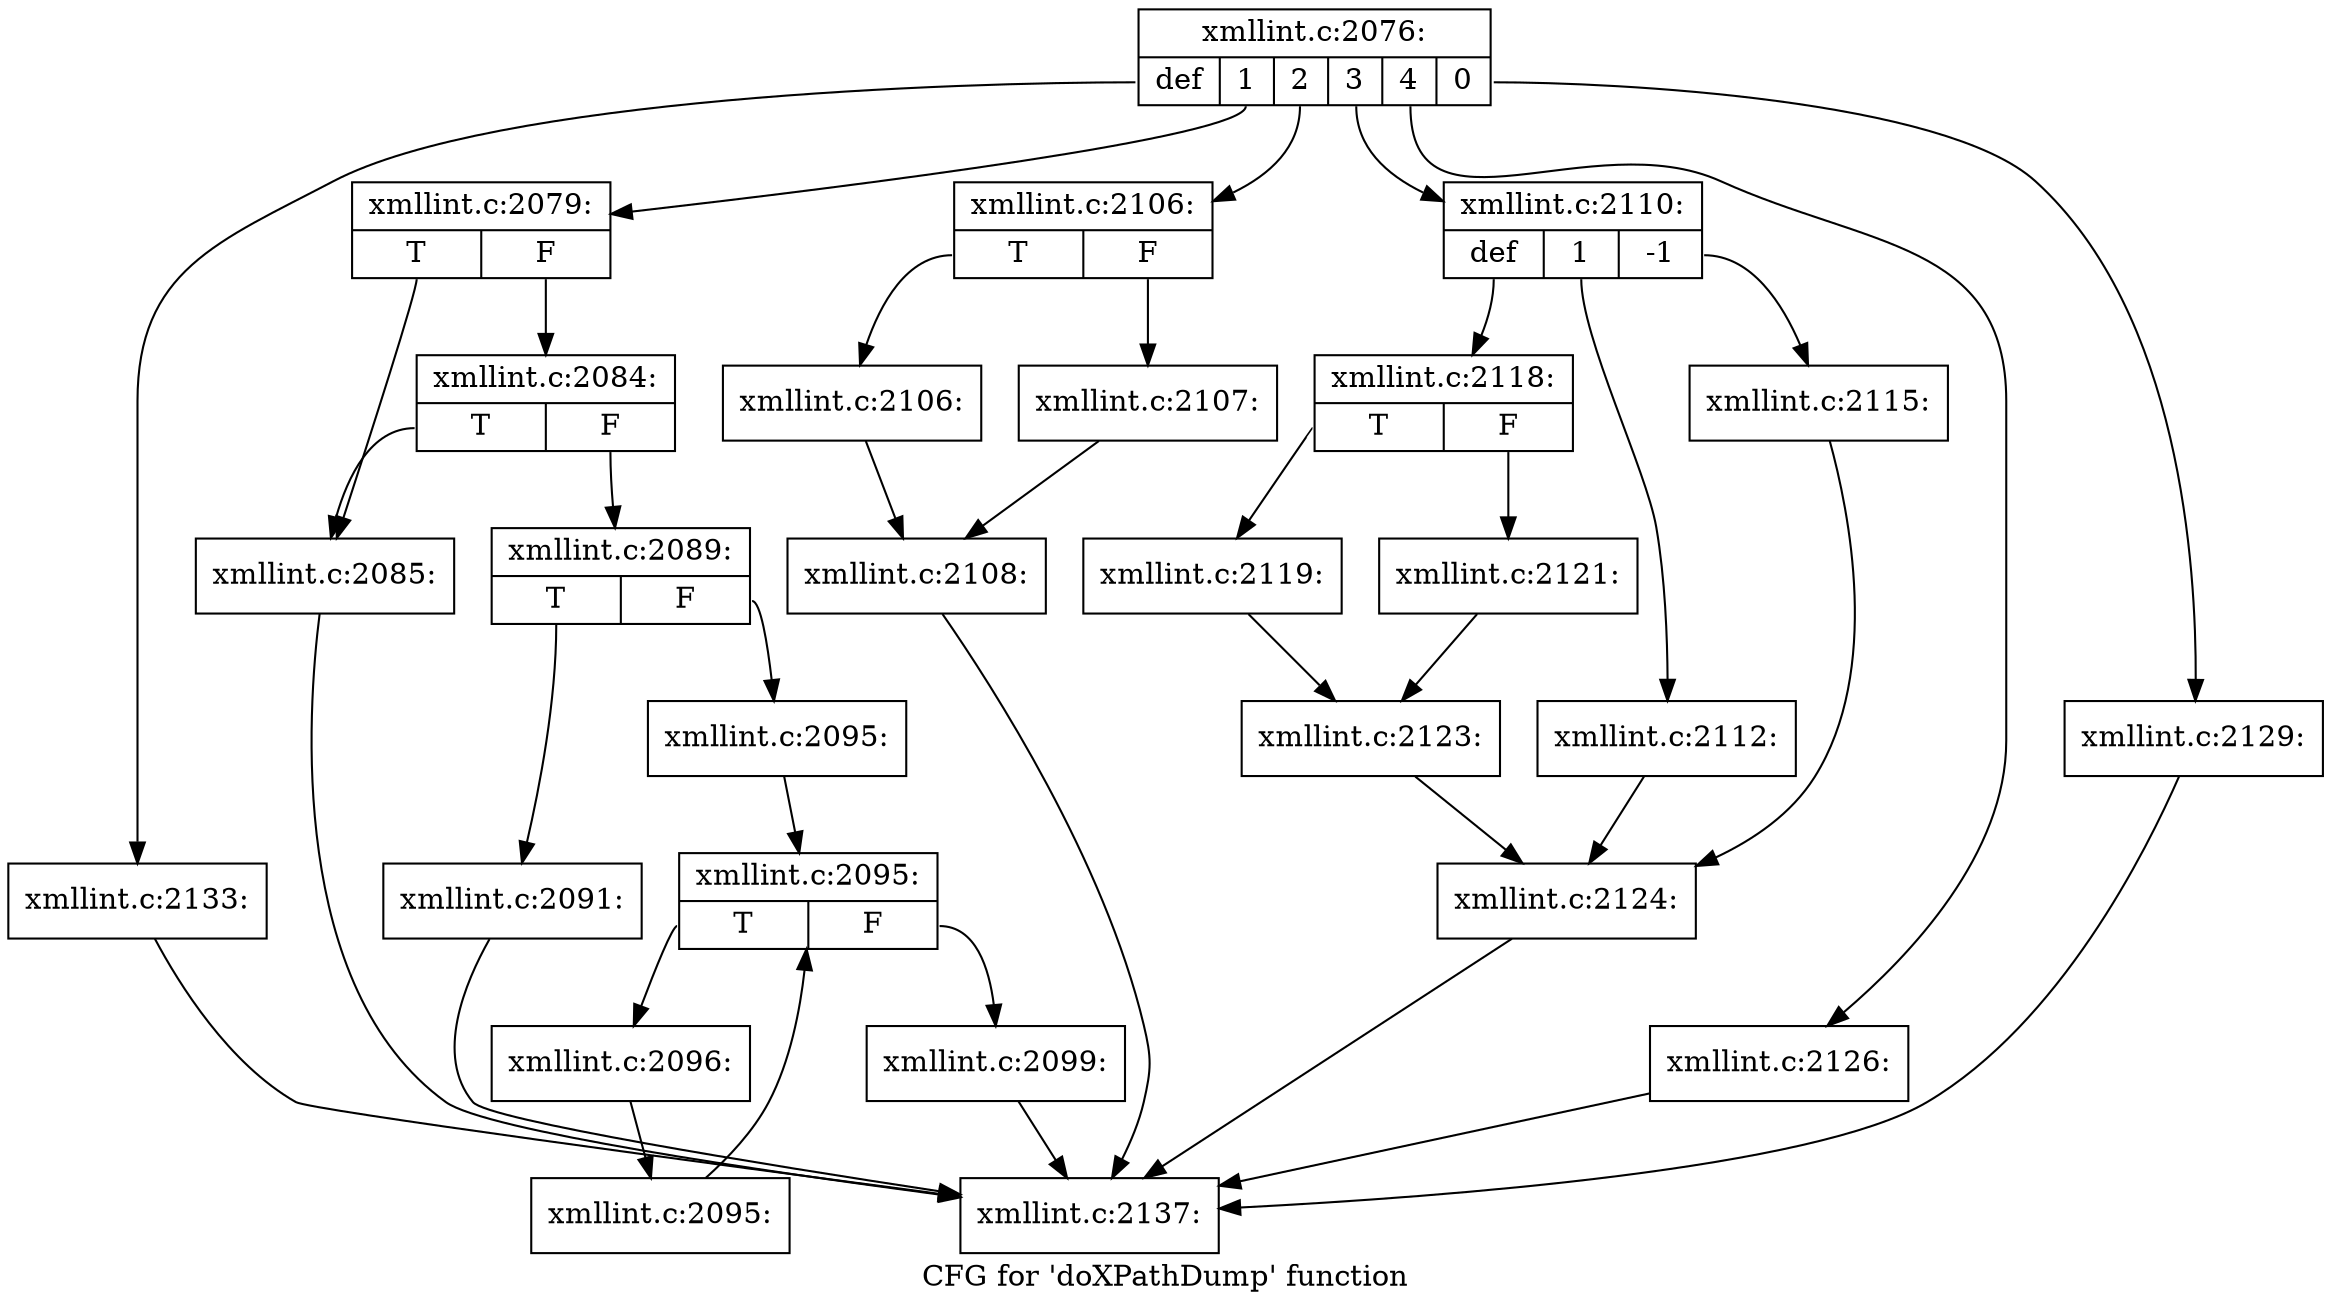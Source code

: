 digraph "CFG for 'doXPathDump' function" {
	label="CFG for 'doXPathDump' function";

	Node0x4fee040 [shape=record,label="{xmllint.c:2076:|{<s0>def|<s1>1|<s2>2|<s3>3|<s4>4|<s5>0}}"];
	Node0x4fee040:s0 -> Node0x4fedd90;
	Node0x4fee040:s1 -> Node0x5139ab0;
	Node0x4fee040:s2 -> Node0x5153e90;
	Node0x4fee040:s3 -> Node0x5154e70;
	Node0x4fee040:s4 -> Node0x51561f0;
	Node0x4fee040:s5 -> Node0x51564e0;
	Node0x5139ab0 [shape=record,label="{xmllint.c:2079:|{<s0>T|<s1>F}}"];
	Node0x5139ab0:s0 -> Node0x4fef900;
	Node0x5139ab0:s1 -> Node0x514e730;
	Node0x514e730 [shape=record,label="{xmllint.c:2084:|{<s0>T|<s1>F}}"];
	Node0x514e730:s0 -> Node0x4fef900;
	Node0x514e730:s1 -> Node0x514e6e0;
	Node0x4fef900 [shape=record,label="{xmllint.c:2085:}"];
	Node0x4fef900 -> Node0x4fee1b0;
	Node0x514e6e0 [shape=record,label="{xmllint.c:2089:|{<s0>T|<s1>F}}"];
	Node0x514e6e0:s0 -> Node0x4f734e0;
	Node0x514e6e0:s1 -> Node0x4f73530;
	Node0x4f734e0 [shape=record,label="{xmllint.c:2091:}"];
	Node0x4f734e0 -> Node0x4fee1b0;
	Node0x4f73530 [shape=record,label="{xmllint.c:2095:}"];
	Node0x4f73530 -> Node0x4f73df0;
	Node0x4f73df0 [shape=record,label="{xmllint.c:2095:|{<s0>T|<s1>F}}"];
	Node0x4f73df0:s0 -> Node0x4f740d0;
	Node0x4f73df0:s1 -> Node0x4f73c50;
	Node0x4f740d0 [shape=record,label="{xmllint.c:2096:}"];
	Node0x4f740d0 -> Node0x4f74040;
	Node0x4f74040 [shape=record,label="{xmllint.c:2095:}"];
	Node0x4f74040 -> Node0x4f73df0;
	Node0x4f73c50 [shape=record,label="{xmllint.c:2099:}"];
	Node0x4f73c50 -> Node0x4fee1b0;
	Node0x5153e90 [shape=record,label="{xmllint.c:2106:|{<s0>T|<s1>F}}"];
	Node0x5153e90:s0 -> Node0x51541c0;
	Node0x5153e90:s1 -> Node0x5154620;
	Node0x51541c0 [shape=record,label="{xmllint.c:2106:}"];
	Node0x51541c0 -> Node0x5154170;
	Node0x5154620 [shape=record,label="{xmllint.c:2107:}"];
	Node0x5154620 -> Node0x5154170;
	Node0x5154170 [shape=record,label="{xmllint.c:2108:}"];
	Node0x5154170 -> Node0x4fee1b0;
	Node0x5154e70 [shape=record,label="{xmllint.c:2110:|{<s0>def|<s1>1|<s2>-1}}"];
	Node0x5154e70:s0 -> Node0x5155370;
	Node0x5154e70:s1 -> Node0x51555e0;
	Node0x5154e70:s2 -> Node0x5155b90;
	Node0x51555e0 [shape=record,label="{xmllint.c:2112:}"];
	Node0x51555e0 -> Node0x5154ef0;
	Node0x5155b90 [shape=record,label="{xmllint.c:2115:}"];
	Node0x5155b90 -> Node0x5154ef0;
	Node0x5155370 [shape=record,label="{xmllint.c:2118:|{<s0>T|<s1>F}}"];
	Node0x5155370:s0 -> Node0x5155dd0;
	Node0x5155370:s1 -> Node0x5155e70;
	Node0x5155dd0 [shape=record,label="{xmllint.c:2119:}"];
	Node0x5155dd0 -> Node0x5155e20;
	Node0x5155e70 [shape=record,label="{xmllint.c:2121:}"];
	Node0x5155e70 -> Node0x5155e20;
	Node0x5155e20 [shape=record,label="{xmllint.c:2123:}"];
	Node0x5155e20 -> Node0x5154ef0;
	Node0x5154ef0 [shape=record,label="{xmllint.c:2124:}"];
	Node0x5154ef0 -> Node0x4fee1b0;
	Node0x51561f0 [shape=record,label="{xmllint.c:2126:}"];
	Node0x51561f0 -> Node0x4fee1b0;
	Node0x51564e0 [shape=record,label="{xmllint.c:2129:}"];
	Node0x51564e0 -> Node0x4fee1b0;
	Node0x4fedd90 [shape=record,label="{xmllint.c:2133:}"];
	Node0x4fedd90 -> Node0x4fee1b0;
	Node0x4fee1b0 [shape=record,label="{xmllint.c:2137:}"];
}
